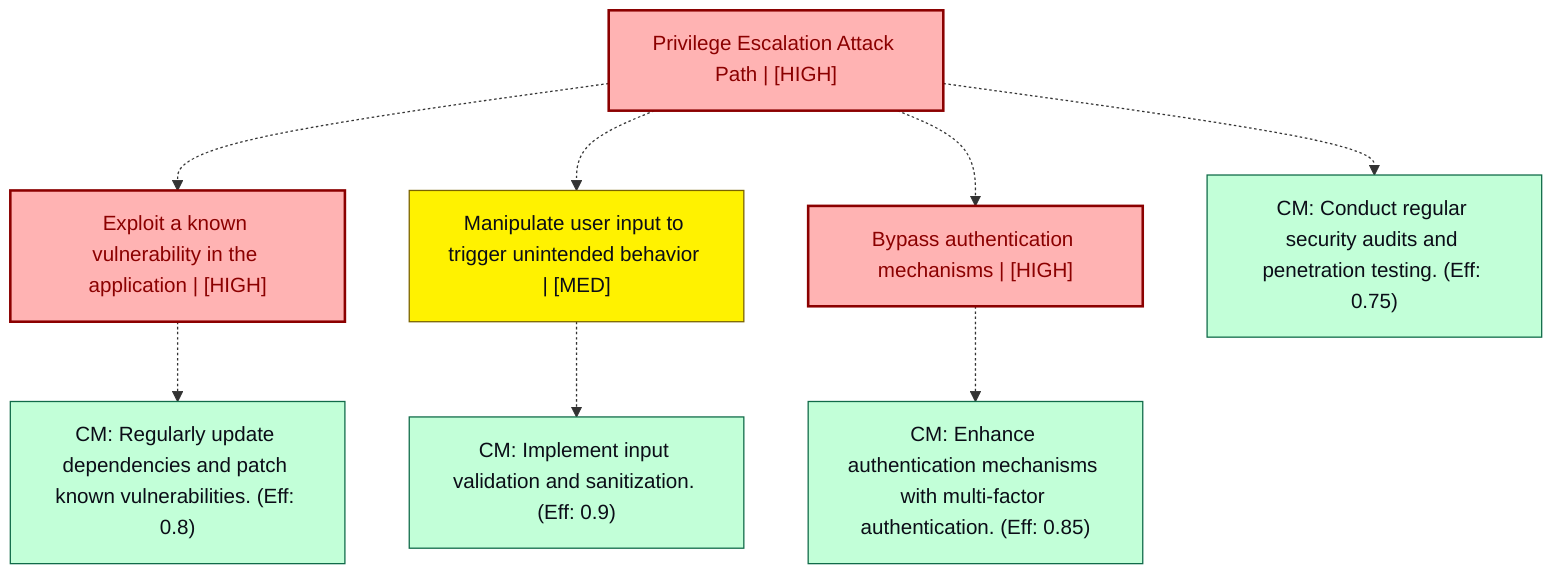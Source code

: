 graph TB
  node_01K64KP67R7J6QC27E1MCK2XAP["Privilege Escalation Attack Path | [HIGH]"]:::highRisk
  node_01K64KP67R7J6QC27E1MCK2XAP-1["Exploit a known vulnerability in the application | [HIGH]"]:::highRisk
  node_01K64KP67R7J6QC27E1MCK2XAP-1_cm_0["CM: Regularly update dependencies and patch known vulnerabilities. (Eff: 0.8)"]:::countermeasure
  node_01K64KP67R7J6QC27E1MCK2XAP-2["Manipulate user input to trigger unintended behavior | [MED]"]:::mediumRisk
  node_01K64KP67R7J6QC27E1MCK2XAP-2_cm_0["CM: Implement input validation and sanitization. (Eff: 0.9)"]:::countermeasure
  node_01K64KP67R7J6QC27E1MCK2XAP-3["Bypass authentication mechanisms | [HIGH]"]:::highRisk
  node_01K64KP67R7J6QC27E1MCK2XAP-3_cm_0["CM: Enhance authentication mechanisms with multi-factor authentication. (Eff: 0.85)"]:::countermeasure
  node_01K64KP67R7J6QC27E1MCK2XAP_cm_0["CM: Conduct regular security audits and penetration testing. (Eff: 0.75)"]:::countermeasure

  node_01K64KP67R7J6QC27E1MCK2XAP -.-> node_01K64KP67R7J6QC27E1MCK2XAP-1
  node_01K64KP67R7J6QC27E1MCK2XAP-1 -.-> node_01K64KP67R7J6QC27E1MCK2XAP-1_cm_0
  node_01K64KP67R7J6QC27E1MCK2XAP -.-> node_01K64KP67R7J6QC27E1MCK2XAP-2
  node_01K64KP67R7J6QC27E1MCK2XAP-2 -.-> node_01K64KP67R7J6QC27E1MCK2XAP-2_cm_0
  node_01K64KP67R7J6QC27E1MCK2XAP -.-> node_01K64KP67R7J6QC27E1MCK2XAP-3
  node_01K64KP67R7J6QC27E1MCK2XAP-3 -.-> node_01K64KP67R7J6QC27E1MCK2XAP-3_cm_0
  node_01K64KP67R7J6QC27E1MCK2XAP -.-> node_01K64KP67R7J6QC27E1MCK2XAP_cm_0

  classDef andNode fill:#FFB3B3,stroke:#8B0000,stroke-width:2px,color:#0B0D17
  classDef orNode fill:#C2FFD8,stroke:#106B49,stroke-width:2px,color:#0B0D17
  classDef leafNode fill:#73d1ff,stroke:#29ABE2,stroke-width:2px,color:#0B0D17
  classDef highRisk fill:#FFB3B3,color:#8B0000,stroke:#8B0000,stroke-width:2px
  classDef mediumRisk fill:#FFF200,stroke:#7A6300,stroke-width:1px,color:#0B0D17
  classDef lowRisk fill:#FFF2B3,stroke:#FFF2B3,stroke-width:1px,color:#0B0D17
  classDef countermeasure fill:#C2FFD8,stroke:#106B49,stroke-width:1px,color:#0B0D17
  classDef reference fill:#ffa1ad,stroke:#A259FF,stroke-width:1px,stroke-dasharray:3 3,color:#0B0D17
  classDef mitreNode stroke-dasharray:5 5
  classDef note fill:#ffffcc,stroke:#ffcc00,stroke-width:2px,stroke-dasharray:5 5